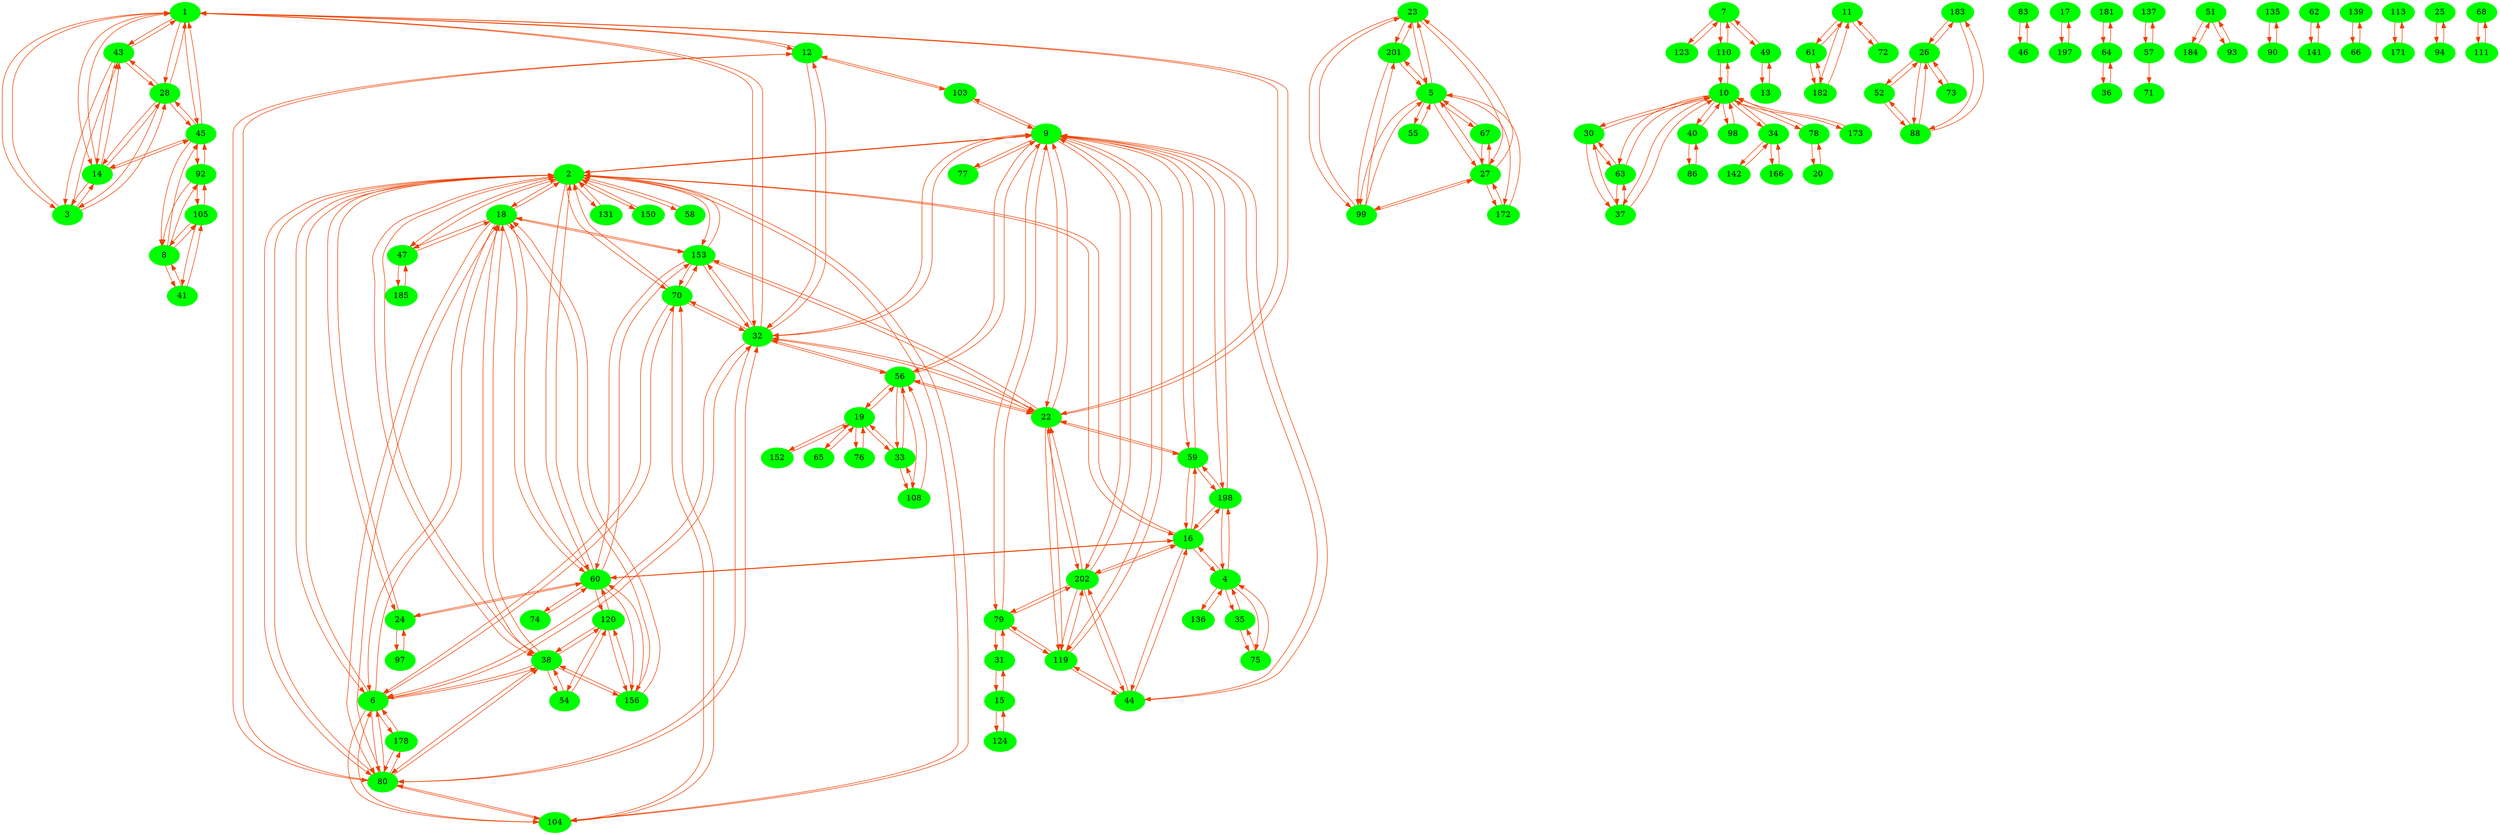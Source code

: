 strict digraph  {
	node [color=green,
		style=filled
	];
	edge [arrowhead=normal,
		color=orangered2,
		len="0.5"
	];
1->43
43->1
1->14
14->1
43->3
3->43
3->1
1->3
1->28
28->1
3->28
28->3
28->43
43->28
43->14
14->43
3->14
14->3
14->28
28->14
23->201
201->23
201->99
99->201
23->99
99->23
23->5
5->23
18->2
2->18
9->202
202->9
5->201
201->5
105->8
8->105
202->119
119->202
14->45
45->14
5->99
99->5
8->41
41->8
9->119
119->9
105->41
41->105
7->123
123->7
38->18
18->38
10->30
30->10
11->61
61->11
6->18
18->6
6->38
38->6
4->35
35->4
75->4
4->75
10->37
37->10
8->92
92->8
2->104
104->2
8->45
45->8
16->4
80->6
4->16
6->80
11->182
182->11
44->9
1->45
9->44
45->1
2->6
6->2
178->6
6->178
202->44
44->202
40->86
86->40
105->92
92->105
183->26
16->198
172->27
198->16
26->183
27->172
12->80
80->12
32->22
22->32
80->2
61->182
182->61
2->80
37->30
30->37
47->2
63->30
30->63
26->52
4->136
52->26
2->47
136->4
88->26
26->88
60->156
156->60
1->32
32->1
185->47
47->185
80->18
32->12
12->32
5->27
16->60
60->16
27->5
18->80
156->18
18->156
15->124
12->103
103->12
124->15
60->18
33->108
18->60
5->55
119->44
44->119
108->33
55->5
56->33
33->56
9->79
153->32
32->153
10->98
83->46
98->10
34->10
153->18
10->34
108->56
46->83
56->108
79->9
72->11
18->153
11->72
19->76
76->19
4->198
202->79
56->22
198->4
79->202
22->56
38->2
152->19
59->16
2->38
9->59
16->59
2->70
19->152
22->1
70->2
17->197
197->17
1->22
59->9
54->38
2->24
24->2
104->70
38->54
110->7
70->104
49->13
7->110
13->49
78->10
54->120
9->32
40->10
10->78
32->9
120->54
78->20
131->2
63->10
10->40
59->22
22->59
10->63
2->131
2->60
20->78
45->92
156->38
60->2
1->12
19->33
47->18
67->27
181->64
27->67
38->156
64->181
79->119
33->19
198->59
92->45
137->57
18->47
59->198
104->6
12->1
51->184
80->178
10->173
173->10
119->79
104->80
5->67
184->51
38->120
80->104
120->60
120->38
178->80
44->16
6->104
16->44
57->137
7->49
135->90
67->5
90->135
2->150
64->36
60->120
150->2
36->64
49->7
153->70
63->37
56->32
23->27
26->73
27->23
153->2
73->26
24->60
56->19
32->56
60->24
19->56
62->141
120->156
139->66
88->183
141->62
9->22
70->153
66->139
31->79
37->63
2->153
70->32
156->120
51->93
79->31
6->70
22->9
31->15
15->31
16->202
183->88
52->88
32->70
70->6
113->171
19->65
65->19
22->119
22->153
10->110
110->10
119->22
93->51
32->80
97->24
172->5
25->94
9->77
45->28
202->16
60->74
171->113
88->52
24->97
153->22
77->9
80->32
68->111
198->9
5->172
74->60
111->68
94->25
9->198
60->153
2->58
27->99
34->142
99->27
32->6
2->16
142->34
28->45
103->9
166->34
6->32
58->2
16->2
34->166
9->56
80->38
35->75
202->22
9->2
9->103
153->60
56->9
38->80
57->71
75->35
22->202
2->9
}
